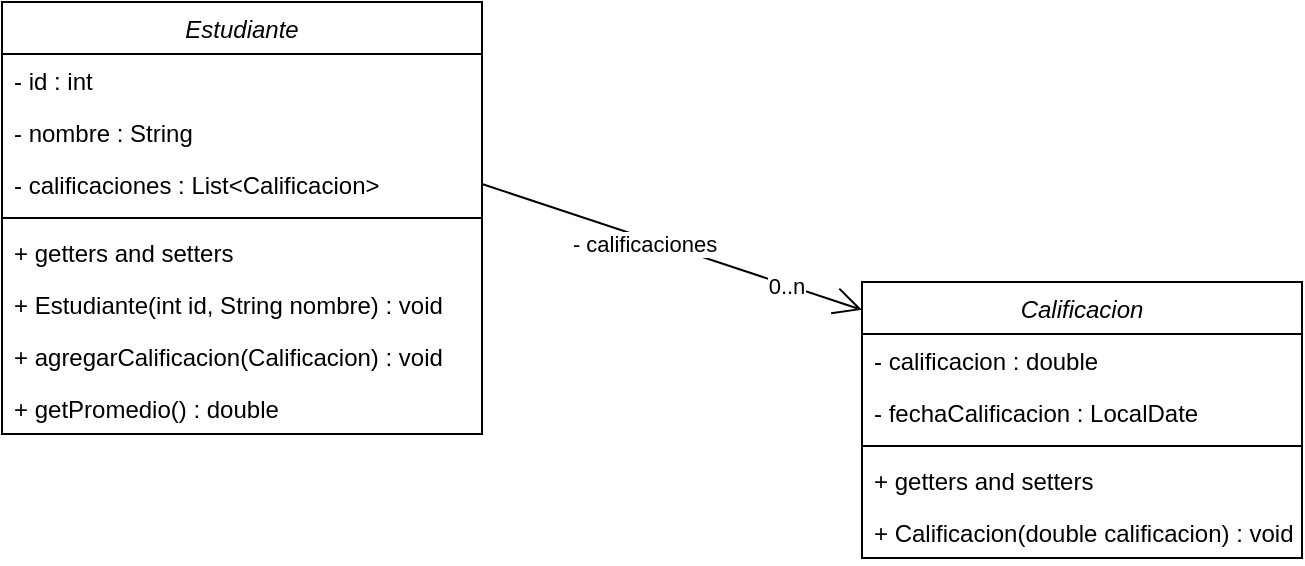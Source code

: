 <mxfile version="23.1.5" type="device">
  <diagram id="C5RBs43oDa-KdzZeNtuy" name="Page-1">
    <mxGraphModel dx="880" dy="542" grid="1" gridSize="10" guides="1" tooltips="1" connect="1" arrows="1" fold="1" page="1" pageScale="1" pageWidth="827" pageHeight="1169" math="0" shadow="0">
      <root>
        <mxCell id="WIyWlLk6GJQsqaUBKTNV-0" />
        <mxCell id="WIyWlLk6GJQsqaUBKTNV-1" parent="WIyWlLk6GJQsqaUBKTNV-0" />
        <mxCell id="zkfFHV4jXpPFQw0GAbJ--0" value="Estudiante" style="swimlane;fontStyle=2;align=center;verticalAlign=top;childLayout=stackLayout;horizontal=1;startSize=26;horizontalStack=0;resizeParent=1;resizeLast=0;collapsible=1;marginBottom=0;rounded=0;shadow=0;strokeWidth=1;" parent="WIyWlLk6GJQsqaUBKTNV-1" vertex="1">
          <mxGeometry x="110" y="110" width="240" height="216" as="geometry">
            <mxRectangle x="230" y="140" width="160" height="26" as="alternateBounds" />
          </mxGeometry>
        </mxCell>
        <mxCell id="zkfFHV4jXpPFQw0GAbJ--1" value="- id : int" style="text;align=left;verticalAlign=top;spacingLeft=4;spacingRight=4;overflow=hidden;rotatable=0;points=[[0,0.5],[1,0.5]];portConstraint=eastwest;" parent="zkfFHV4jXpPFQw0GAbJ--0" vertex="1">
          <mxGeometry y="26" width="240" height="26" as="geometry" />
        </mxCell>
        <mxCell id="zkfFHV4jXpPFQw0GAbJ--2" value="- nombre : String" style="text;align=left;verticalAlign=top;spacingLeft=4;spacingRight=4;overflow=hidden;rotatable=0;points=[[0,0.5],[1,0.5]];portConstraint=eastwest;rounded=0;shadow=0;html=0;" parent="zkfFHV4jXpPFQw0GAbJ--0" vertex="1">
          <mxGeometry y="52" width="240" height="26" as="geometry" />
        </mxCell>
        <mxCell id="zkfFHV4jXpPFQw0GAbJ--3" value="- calificaciones : List&lt;Calificacion&gt;" style="text;align=left;verticalAlign=top;spacingLeft=4;spacingRight=4;overflow=hidden;rotatable=0;points=[[0,0.5],[1,0.5]];portConstraint=eastwest;rounded=0;shadow=0;html=0;" parent="zkfFHV4jXpPFQw0GAbJ--0" vertex="1">
          <mxGeometry y="78" width="240" height="26" as="geometry" />
        </mxCell>
        <mxCell id="zkfFHV4jXpPFQw0GAbJ--4" value="" style="line;html=1;strokeWidth=1;align=left;verticalAlign=middle;spacingTop=-1;spacingLeft=3;spacingRight=3;rotatable=0;labelPosition=right;points=[];portConstraint=eastwest;" parent="zkfFHV4jXpPFQw0GAbJ--0" vertex="1">
          <mxGeometry y="104" width="240" height="8" as="geometry" />
        </mxCell>
        <mxCell id="zkfFHV4jXpPFQw0GAbJ--5" value="+ getters and setters" style="text;align=left;verticalAlign=top;spacingLeft=4;spacingRight=4;overflow=hidden;rotatable=0;points=[[0,0.5],[1,0.5]];portConstraint=eastwest;" parent="zkfFHV4jXpPFQw0GAbJ--0" vertex="1">
          <mxGeometry y="112" width="240" height="26" as="geometry" />
        </mxCell>
        <mxCell id="3kHUPNcQe2vBwlCNMH57-6" value="+ Estudiante(int id, String nombre) : void" style="text;align=left;verticalAlign=top;spacingLeft=4;spacingRight=4;overflow=hidden;rotatable=0;points=[[0,0.5],[1,0.5]];portConstraint=eastwest;" vertex="1" parent="zkfFHV4jXpPFQw0GAbJ--0">
          <mxGeometry y="138" width="240" height="26" as="geometry" />
        </mxCell>
        <mxCell id="3kHUPNcQe2vBwlCNMH57-23" value="+ agregarCalificacion(Calificacion) : void" style="text;align=left;verticalAlign=top;spacingLeft=4;spacingRight=4;overflow=hidden;rotatable=0;points=[[0,0.5],[1,0.5]];portConstraint=eastwest;" vertex="1" parent="zkfFHV4jXpPFQw0GAbJ--0">
          <mxGeometry y="164" width="240" height="26" as="geometry" />
        </mxCell>
        <mxCell id="3kHUPNcQe2vBwlCNMH57-21" value="+ getPromedio() : double" style="text;align=left;verticalAlign=top;spacingLeft=4;spacingRight=4;overflow=hidden;rotatable=0;points=[[0,0.5],[1,0.5]];portConstraint=eastwest;" vertex="1" parent="zkfFHV4jXpPFQw0GAbJ--0">
          <mxGeometry y="190" width="240" height="26" as="geometry" />
        </mxCell>
        <mxCell id="3kHUPNcQe2vBwlCNMH57-0" value="Calificacion" style="swimlane;fontStyle=2;align=center;verticalAlign=top;childLayout=stackLayout;horizontal=1;startSize=26;horizontalStack=0;resizeParent=1;resizeLast=0;collapsible=1;marginBottom=0;rounded=0;shadow=0;strokeWidth=1;" vertex="1" parent="WIyWlLk6GJQsqaUBKTNV-1">
          <mxGeometry x="540" y="250" width="220" height="138" as="geometry">
            <mxRectangle x="230" y="140" width="160" height="26" as="alternateBounds" />
          </mxGeometry>
        </mxCell>
        <mxCell id="3kHUPNcQe2vBwlCNMH57-1" value="- calificacion : double" style="text;align=left;verticalAlign=top;spacingLeft=4;spacingRight=4;overflow=hidden;rotatable=0;points=[[0,0.5],[1,0.5]];portConstraint=eastwest;" vertex="1" parent="3kHUPNcQe2vBwlCNMH57-0">
          <mxGeometry y="26" width="220" height="26" as="geometry" />
        </mxCell>
        <mxCell id="3kHUPNcQe2vBwlCNMH57-2" value="- fechaCalificacion : LocalDate" style="text;align=left;verticalAlign=top;spacingLeft=4;spacingRight=4;overflow=hidden;rotatable=0;points=[[0,0.5],[1,0.5]];portConstraint=eastwest;rounded=0;shadow=0;html=0;" vertex="1" parent="3kHUPNcQe2vBwlCNMH57-0">
          <mxGeometry y="52" width="220" height="26" as="geometry" />
        </mxCell>
        <mxCell id="3kHUPNcQe2vBwlCNMH57-4" value="" style="line;html=1;strokeWidth=1;align=left;verticalAlign=middle;spacingTop=-1;spacingLeft=3;spacingRight=3;rotatable=0;labelPosition=right;points=[];portConstraint=eastwest;" vertex="1" parent="3kHUPNcQe2vBwlCNMH57-0">
          <mxGeometry y="78" width="220" height="8" as="geometry" />
        </mxCell>
        <mxCell id="3kHUPNcQe2vBwlCNMH57-5" value="+ getters and setters" style="text;align=left;verticalAlign=top;spacingLeft=4;spacingRight=4;overflow=hidden;rotatable=0;points=[[0,0.5],[1,0.5]];portConstraint=eastwest;" vertex="1" parent="3kHUPNcQe2vBwlCNMH57-0">
          <mxGeometry y="86" width="220" height="26" as="geometry" />
        </mxCell>
        <mxCell id="3kHUPNcQe2vBwlCNMH57-22" value="+ Calificacion(double calificacion) : void" style="text;align=left;verticalAlign=top;spacingLeft=4;spacingRight=4;overflow=hidden;rotatable=0;points=[[0,0.5],[1,0.5]];portConstraint=eastwest;" vertex="1" parent="3kHUPNcQe2vBwlCNMH57-0">
          <mxGeometry y="112" width="220" height="26" as="geometry" />
        </mxCell>
        <mxCell id="3kHUPNcQe2vBwlCNMH57-18" value="" style="endArrow=open;endFill=1;endSize=12;html=1;rounded=0;entryX=0;entryY=0.101;entryDx=0;entryDy=0;entryPerimeter=0;exitX=1;exitY=0.5;exitDx=0;exitDy=0;" edge="1" parent="WIyWlLk6GJQsqaUBKTNV-1" source="zkfFHV4jXpPFQw0GAbJ--3" target="3kHUPNcQe2vBwlCNMH57-0">
          <mxGeometry width="160" relative="1" as="geometry">
            <mxPoint x="360" y="202" as="sourcePoint" />
            <mxPoint x="420" y="290" as="targetPoint" />
          </mxGeometry>
        </mxCell>
        <mxCell id="3kHUPNcQe2vBwlCNMH57-19" value="- calificaciones" style="edgeLabel;html=1;align=center;verticalAlign=middle;resizable=0;points=[];" vertex="1" connectable="0" parent="3kHUPNcQe2vBwlCNMH57-18">
          <mxGeometry x="0.037" y="3" relative="1" as="geometry">
            <mxPoint x="-19" as="offset" />
          </mxGeometry>
        </mxCell>
        <mxCell id="3kHUPNcQe2vBwlCNMH57-20" value="0..n" style="edgeLabel;html=1;align=center;verticalAlign=middle;resizable=0;points=[];" vertex="1" connectable="0" parent="3kHUPNcQe2vBwlCNMH57-18">
          <mxGeometry x="0.725" y="-1" relative="1" as="geometry">
            <mxPoint x="-12" y="-4" as="offset" />
          </mxGeometry>
        </mxCell>
      </root>
    </mxGraphModel>
  </diagram>
</mxfile>
